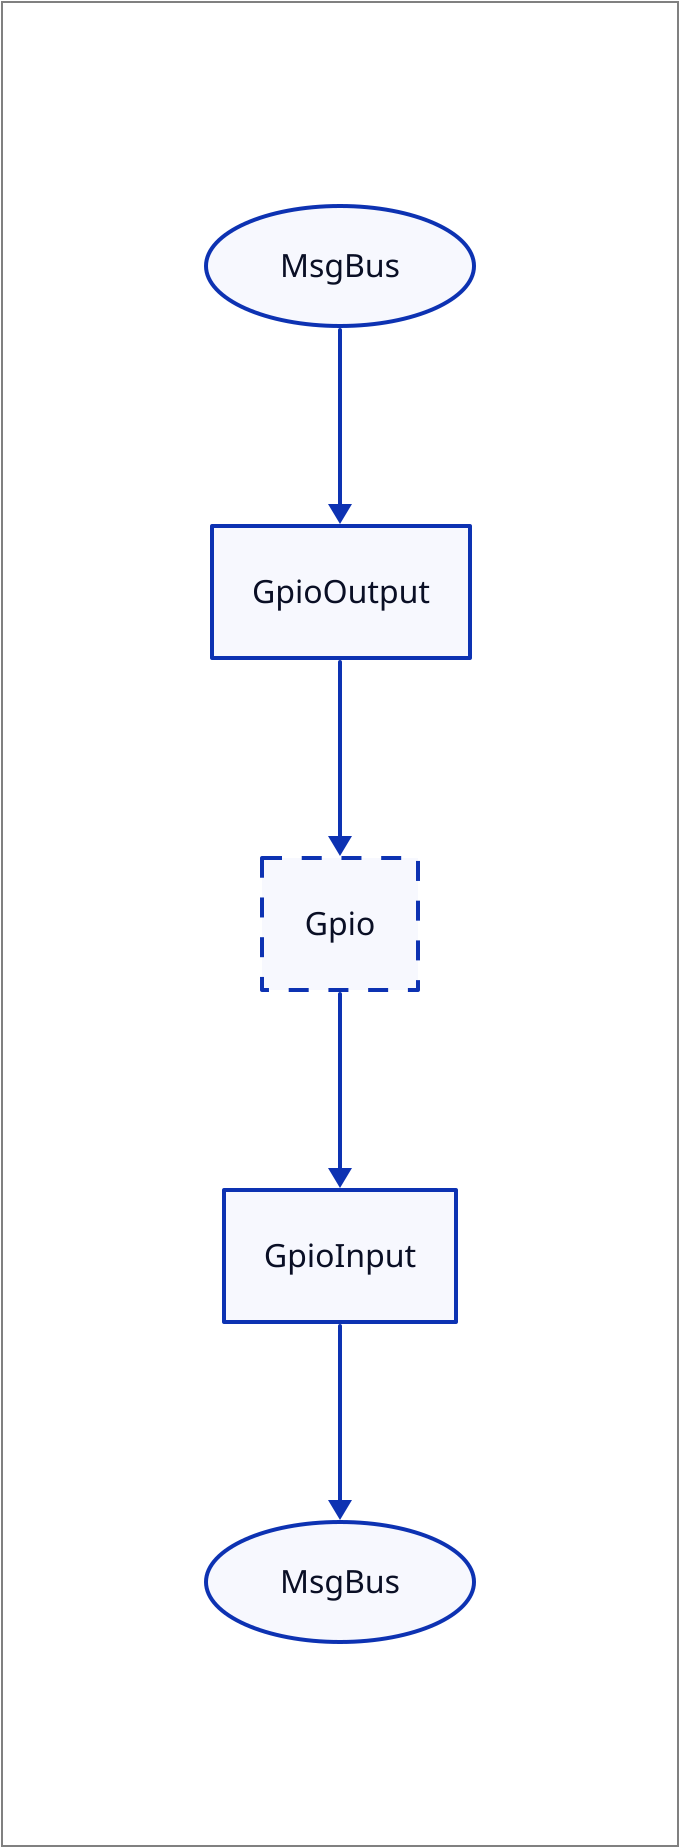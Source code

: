 vars: {
  d2-config: {
    layout-engine: elk
    theme-id: 1
  }
}

style {
    stroke-width: 1
    stroke: gray
}

MsgBusIn: MsgBus {
    shape: oval
}

GpioOutput

Gpio {
    style.stroke-dash: 5
}

GpioInput

MsgBusOut: MsgBus {
    shape: oval
}

MsgBusIn -> GpioOutput

GpioOutput -> Gpio
Gpio -> GpioInput

GpioInput -> MsgBusOut
